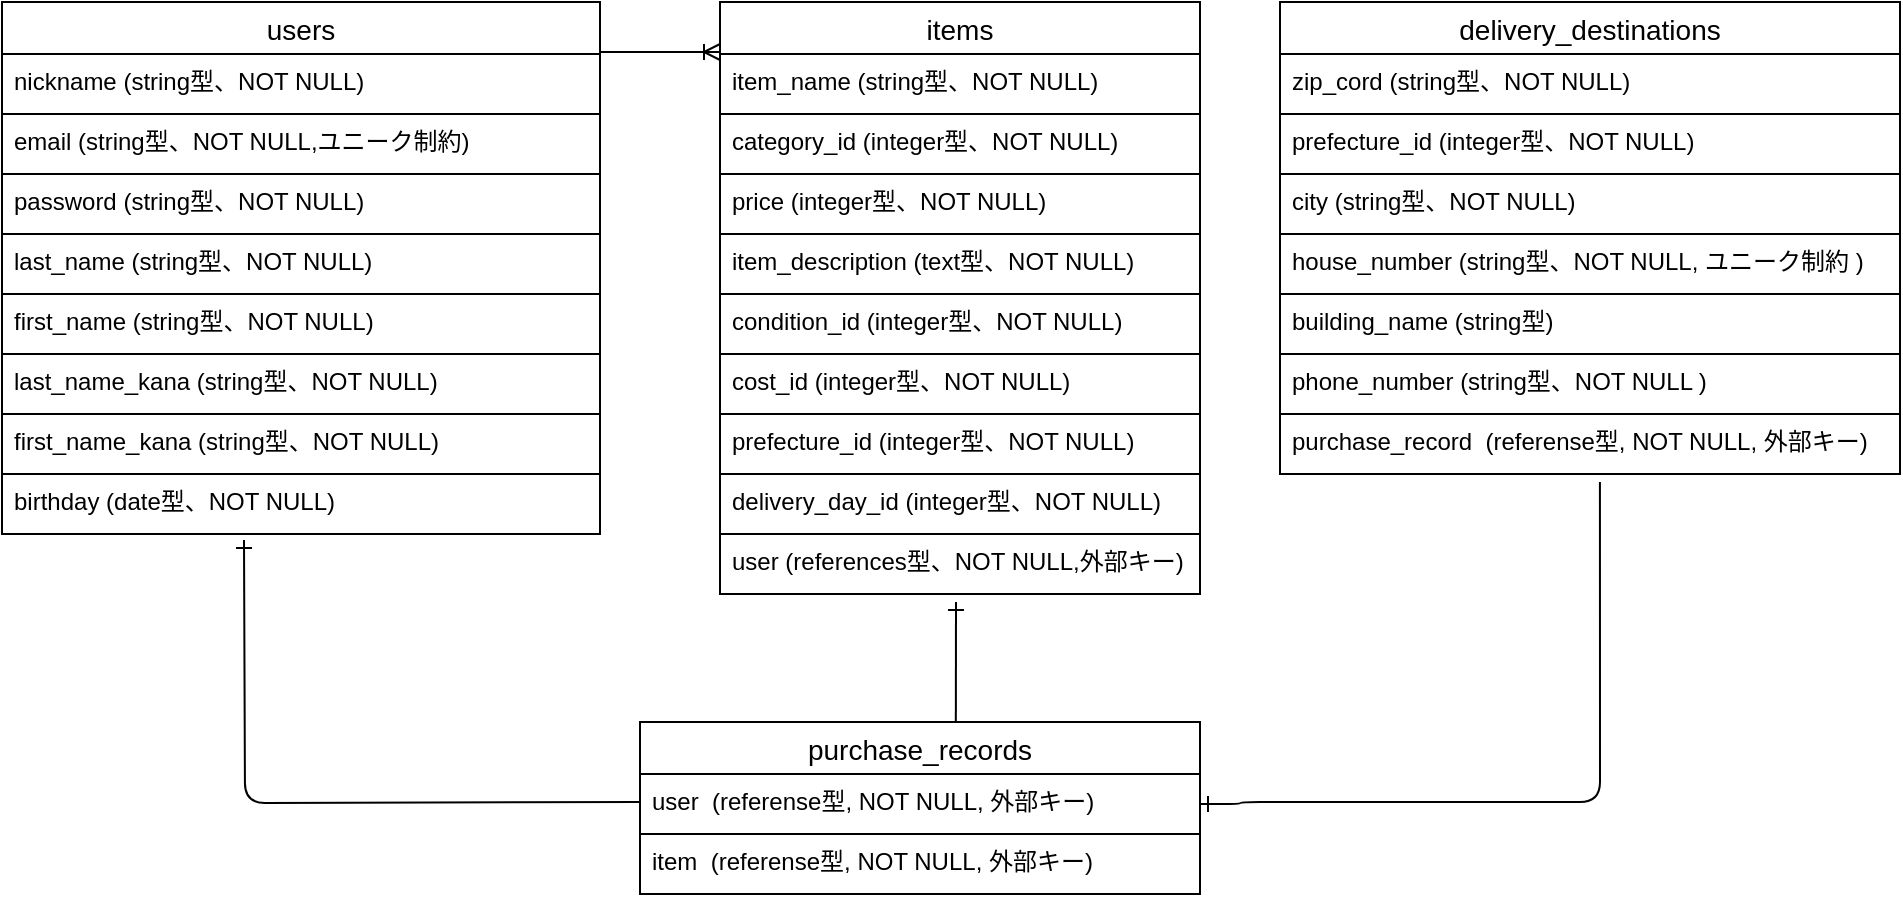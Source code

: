 <mxfile>
    <diagram id="UXwlmQXVfeRBiyA3Gjed" name="ページ1">
        <mxGraphModel dx="560" dy="515" grid="1" gridSize="10" guides="1" tooltips="1" connect="1" arrows="1" fold="1" page="1" pageScale="1" pageWidth="1169" pageHeight="827" math="0" shadow="0">
            <root>
                <mxCell id="0"/>
                <mxCell id="1" parent="0"/>
                <mxCell id="2" value="users" style="swimlane;fontStyle=0;childLayout=stackLayout;horizontal=1;startSize=26;horizontalStack=0;resizeParent=1;resizeParentMax=0;resizeLast=0;collapsible=1;marginBottom=0;align=center;fontSize=14;strokeColor=#000000;" parent="1" vertex="1">
                    <mxGeometry x="41" y="40" width="299" height="266" as="geometry"/>
                </mxCell>
                <mxCell id="3" value="nickname (string型、NOT NULL)" style="text;strokeColor=#000000;fillColor=none;spacingLeft=4;spacingRight=4;overflow=hidden;rotatable=0;points=[[0,0.5],[1,0.5]];portConstraint=eastwest;fontSize=12;" parent="2" vertex="1">
                    <mxGeometry y="26" width="299" height="30" as="geometry"/>
                </mxCell>
                <mxCell id="4" value="email (string型、NOT NULL,ユニーク制約)" style="text;strokeColor=#000000;fillColor=none;spacingLeft=4;spacingRight=4;overflow=hidden;rotatable=0;points=[[0,0.5],[1,0.5]];portConstraint=eastwest;fontSize=12;" parent="2" vertex="1">
                    <mxGeometry y="56" width="299" height="30" as="geometry"/>
                </mxCell>
                <mxCell id="5" value="password (string型、NOT NULL)" style="text;strokeColor=#000000;fillColor=none;spacingLeft=4;spacingRight=4;overflow=hidden;rotatable=0;points=[[0,0.5],[1,0.5]];portConstraint=eastwest;fontSize=12;" parent="2" vertex="1">
                    <mxGeometry y="86" width="299" height="30" as="geometry"/>
                </mxCell>
                <mxCell id="36" value="last_name (string型、NOT NULL)" style="text;strokeColor=#000000;fillColor=none;spacingLeft=4;spacingRight=4;overflow=hidden;rotatable=0;points=[[0,0.5],[1,0.5]];portConstraint=eastwest;fontSize=12;" parent="2" vertex="1">
                    <mxGeometry y="116" width="299" height="30" as="geometry"/>
                </mxCell>
                <mxCell id="37" value="first_name (string型、NOT NULL)" style="text;strokeColor=#000000;fillColor=none;spacingLeft=4;spacingRight=4;overflow=hidden;rotatable=0;points=[[0,0.5],[1,0.5]];portConstraint=eastwest;fontSize=12;" parent="2" vertex="1">
                    <mxGeometry y="146" width="299" height="30" as="geometry"/>
                </mxCell>
                <mxCell id="44" value="last_name_kana (string型、NOT NULL)" style="text;strokeColor=#000000;fillColor=none;spacingLeft=4;spacingRight=4;overflow=hidden;rotatable=0;points=[[0,0.5],[1,0.5]];portConstraint=eastwest;fontSize=12;" parent="2" vertex="1">
                    <mxGeometry y="176" width="299" height="30" as="geometry"/>
                </mxCell>
                <mxCell id="45" value="first_name_kana (string型、NOT NULL)" style="text;strokeColor=#000000;fillColor=none;spacingLeft=4;spacingRight=4;overflow=hidden;rotatable=0;points=[[0,0.5],[1,0.5]];portConstraint=eastwest;fontSize=12;" parent="2" vertex="1">
                    <mxGeometry y="206" width="299" height="30" as="geometry"/>
                </mxCell>
                <mxCell id="48" value="birthday (date型、NOT NULL)" style="text;strokeColor=#000000;fillColor=none;spacingLeft=4;spacingRight=4;overflow=hidden;rotatable=0;points=[[0,0.5],[1,0.5]];portConstraint=eastwest;fontSize=12;" parent="2" vertex="1">
                    <mxGeometry y="236" width="299" height="30" as="geometry"/>
                </mxCell>
                <mxCell id="17" value="" style="edgeStyle=entityRelationEdgeStyle;fontSize=15;html=1;endArrow=ERoneToMany;strokeColor=#000000;" parent="1" edge="1">
                    <mxGeometry width="100" height="100" relative="1" as="geometry">
                        <mxPoint x="340" y="65" as="sourcePoint"/>
                        <mxPoint x="400" y="65" as="targetPoint"/>
                    </mxGeometry>
                </mxCell>
                <mxCell id="18" value="items" style="swimlane;fontStyle=0;childLayout=stackLayout;horizontal=1;startSize=26;horizontalStack=0;resizeParent=1;resizeParentMax=0;resizeLast=0;collapsible=1;marginBottom=0;align=center;fontSize=14;strokeColor=#000000;" parent="1" vertex="1">
                    <mxGeometry x="400" y="40" width="240" height="296" as="geometry"/>
                </mxCell>
                <mxCell id="19" value="item_name (string型、NOT NULL)" style="text;strokeColor=#000000;fillColor=none;spacingLeft=4;spacingRight=4;overflow=hidden;rotatable=0;points=[[0,0.5],[1,0.5]];portConstraint=eastwest;fontSize=12;" parent="18" vertex="1">
                    <mxGeometry y="26" width="240" height="30" as="geometry"/>
                </mxCell>
                <mxCell id="20" value="category_id (integer型、NOT NULL)" style="text;strokeColor=#000000;fillColor=none;spacingLeft=4;spacingRight=4;overflow=hidden;rotatable=0;points=[[0,0.5],[1,0.5]];portConstraint=eastwest;fontSize=12;" parent="18" vertex="1">
                    <mxGeometry y="56" width="240" height="30" as="geometry"/>
                </mxCell>
                <mxCell id="21" value="price (integer型、NOT NULL)" style="text;strokeColor=#000000;fillColor=none;spacingLeft=4;spacingRight=4;overflow=hidden;rotatable=0;points=[[0,0.5],[1,0.5]];portConstraint=eastwest;fontSize=12;" parent="18" vertex="1">
                    <mxGeometry y="86" width="240" height="30" as="geometry"/>
                </mxCell>
                <mxCell id="22" value="item_description (text型、NOT NULL)" style="text;strokeColor=#000000;fillColor=none;spacingLeft=4;spacingRight=4;overflow=hidden;rotatable=0;points=[[0,0.5],[1,0.5]];portConstraint=eastwest;fontSize=12;" parent="18" vertex="1">
                    <mxGeometry y="116" width="240" height="30" as="geometry"/>
                </mxCell>
                <mxCell id="49" value="condition_id (integer型、NOT NULL)" style="text;strokeColor=#000000;fillColor=none;spacingLeft=4;spacingRight=4;overflow=hidden;rotatable=0;points=[[0,0.5],[1,0.5]];portConstraint=eastwest;fontSize=12;" parent="18" vertex="1">
                    <mxGeometry y="146" width="240" height="30" as="geometry"/>
                </mxCell>
                <mxCell id="50" value="cost_id (integer型、NOT NULL)" style="text;strokeColor=#000000;fillColor=none;spacingLeft=4;spacingRight=4;overflow=hidden;rotatable=0;points=[[0,0.5],[1,0.5]];portConstraint=eastwest;fontSize=12;" parent="18" vertex="1">
                    <mxGeometry y="176" width="240" height="30" as="geometry"/>
                </mxCell>
                <mxCell id="52" value="prefecture_id (integer型、NOT NULL)" style="text;strokeColor=#000000;fillColor=none;spacingLeft=4;spacingRight=4;overflow=hidden;rotatable=0;points=[[0,0.5],[1,0.5]];portConstraint=eastwest;fontSize=12;" parent="18" vertex="1">
                    <mxGeometry y="206" width="240" height="30" as="geometry"/>
                </mxCell>
                <mxCell id="51" value="delivery_day_id (integer型、NOT NULL)" style="text;strokeColor=#000000;fillColor=none;spacingLeft=4;spacingRight=4;overflow=hidden;rotatable=0;points=[[0,0.5],[1,0.5]];portConstraint=eastwest;fontSize=12;" parent="18" vertex="1">
                    <mxGeometry y="236" width="240" height="30" as="geometry"/>
                </mxCell>
                <mxCell id="65" value="user (references型、NOT NULL,外部キー)" style="text;strokeColor=#000000;fillColor=none;spacingLeft=4;spacingRight=4;overflow=hidden;rotatable=0;points=[[0,0.5],[1,0.5]];portConstraint=eastwest;fontSize=12;" parent="18" vertex="1">
                    <mxGeometry y="266" width="240" height="30" as="geometry"/>
                </mxCell>
                <mxCell id="30" value="purchase_records" style="swimlane;fontStyle=0;childLayout=stackLayout;horizontal=1;startSize=26;horizontalStack=0;resizeParent=1;resizeParentMax=0;resizeLast=0;collapsible=1;marginBottom=0;align=center;fontSize=14;strokeColor=#000000;" parent="1" vertex="1">
                    <mxGeometry x="360" y="400" width="280" height="86" as="geometry"/>
                </mxCell>
                <mxCell id="59" value="user  (referense型, NOT NULL, 外部キー)&#10;" style="text;strokeColor=#000000;fillColor=none;spacingLeft=4;spacingRight=4;overflow=hidden;rotatable=0;points=[[0,0.5],[1,0.5]];portConstraint=eastwest;fontSize=12;" parent="30" vertex="1">
                    <mxGeometry y="26" width="280" height="30" as="geometry"/>
                </mxCell>
                <mxCell id="68" value="item  (referense型, NOT NULL, 外部キー)&#10;" style="text;strokeColor=#000000;fillColor=none;spacingLeft=4;spacingRight=4;overflow=hidden;rotatable=0;points=[[0,0.5],[1,0.5]];portConstraint=eastwest;fontSize=12;" parent="30" vertex="1">
                    <mxGeometry y="56" width="280" height="30" as="geometry"/>
                </mxCell>
                <mxCell id="33" value="delivery_destinations" style="swimlane;fontStyle=0;childLayout=stackLayout;horizontal=1;startSize=26;horizontalStack=0;resizeParent=1;resizeParentMax=0;resizeLast=0;collapsible=1;marginBottom=0;align=center;fontSize=14;strokeColor=#000000;" parent="1" vertex="1">
                    <mxGeometry x="680" y="40" width="310" height="236" as="geometry"/>
                </mxCell>
                <mxCell id="7" value="zip_cord (string型、NOT NULL)" style="text;strokeColor=#000000;fillColor=none;spacingLeft=4;spacingRight=4;overflow=hidden;rotatable=0;points=[[0,0.5],[1,0.5]];portConstraint=eastwest;fontSize=12;" parent="33" vertex="1">
                    <mxGeometry y="26" width="310" height="30" as="geometry"/>
                </mxCell>
                <mxCell id="8" value="prefecture_id (integer型、NOT NULL)" style="text;strokeColor=#000000;fillColor=none;spacingLeft=4;spacingRight=4;overflow=hidden;rotatable=0;points=[[0,0.5],[1,0.5]];portConstraint=eastwest;fontSize=12;" parent="33" vertex="1">
                    <mxGeometry y="56" width="310" height="30" as="geometry"/>
                </mxCell>
                <mxCell id="9" value="city (string型、NOT NULL)" style="text;strokeColor=#000000;fillColor=none;spacingLeft=4;spacingRight=4;overflow=hidden;rotatable=0;points=[[0,0.5],[1,0.5]];portConstraint=eastwest;fontSize=12;" parent="33" vertex="1">
                    <mxGeometry y="86" width="310" height="30" as="geometry"/>
                </mxCell>
                <mxCell id="10" value="house_number (string型、NOT NULL, ユニーク制約 )" style="text;strokeColor=#000000;fillColor=none;spacingLeft=4;spacingRight=4;overflow=hidden;rotatable=0;points=[[0,0.5],[1,0.5]];portConstraint=eastwest;fontSize=12;" parent="33" vertex="1">
                    <mxGeometry y="116" width="310" height="30" as="geometry"/>
                </mxCell>
                <mxCell id="11" value="building_name (string型)" style="text;strokeColor=#000000;fillColor=none;spacingLeft=4;spacingRight=4;overflow=hidden;rotatable=0;points=[[0,0.5],[1,0.5]];portConstraint=eastwest;fontSize=12;" parent="33" vertex="1">
                    <mxGeometry y="146" width="310" height="30" as="geometry"/>
                </mxCell>
                <mxCell id="54" value="phone_number (string型、NOT NULL )" style="text;strokeColor=#000000;fillColor=none;spacingLeft=4;spacingRight=4;overflow=hidden;rotatable=0;points=[[0,0.5],[1,0.5]];portConstraint=eastwest;fontSize=12;" parent="33" vertex="1">
                    <mxGeometry y="176" width="310" height="30" as="geometry"/>
                </mxCell>
                <mxCell id="71" value="purchase_record  (referense型, NOT NULL, 外部キー)" style="text;strokeColor=#000000;fillColor=none;spacingLeft=4;spacingRight=4;overflow=hidden;rotatable=0;points=[[0,0.5],[1,0.5]];portConstraint=eastwest;fontSize=12;" parent="33" vertex="1">
                    <mxGeometry y="206" width="310" height="30" as="geometry"/>
                </mxCell>
                <mxCell id="67" value="" style="edgeStyle=orthogonalEdgeStyle;fontSize=12;html=1;endArrow=ERone;endFill=1;strokeColor=#000000;entryX=1;entryY=0.5;entryDx=0;entryDy=0;exitX=0.516;exitY=1.133;exitDx=0;exitDy=0;exitPerimeter=0;" parent="1" source="71" target="59" edge="1">
                    <mxGeometry width="100" height="100" relative="1" as="geometry">
                        <mxPoint x="840" y="310" as="sourcePoint"/>
                        <mxPoint x="840" y="360" as="targetPoint"/>
                        <Array as="points">
                            <mxPoint x="840" y="440"/>
                            <mxPoint x="660" y="440"/>
                            <mxPoint x="660" y="441"/>
                        </Array>
                    </mxGeometry>
                </mxCell>
                <mxCell id="69" value="" style="edgeStyle=orthogonalEdgeStyle;fontSize=12;html=1;endArrow=ERone;endFill=1;strokeColor=#000000;" parent="1" edge="1">
                    <mxGeometry width="100" height="100" relative="1" as="geometry">
                        <mxPoint x="360" y="440" as="sourcePoint"/>
                        <mxPoint x="162" y="309" as="targetPoint"/>
                    </mxGeometry>
                </mxCell>
                <mxCell id="70" value="" style="fontSize=12;html=1;endArrow=ERone;endFill=1;exitX=0.564;exitY=0;exitDx=0;exitDy=0;strokeColor=#000000;exitPerimeter=0;" parent="1" source="30" edge="1">
                    <mxGeometry width="100" height="100" relative="1" as="geometry">
                        <mxPoint x="460.0" y="379.61" as="sourcePoint"/>
                        <mxPoint x="518" y="340" as="targetPoint"/>
                    </mxGeometry>
                </mxCell>
            </root>
        </mxGraphModel>
    </diagram>
</mxfile>